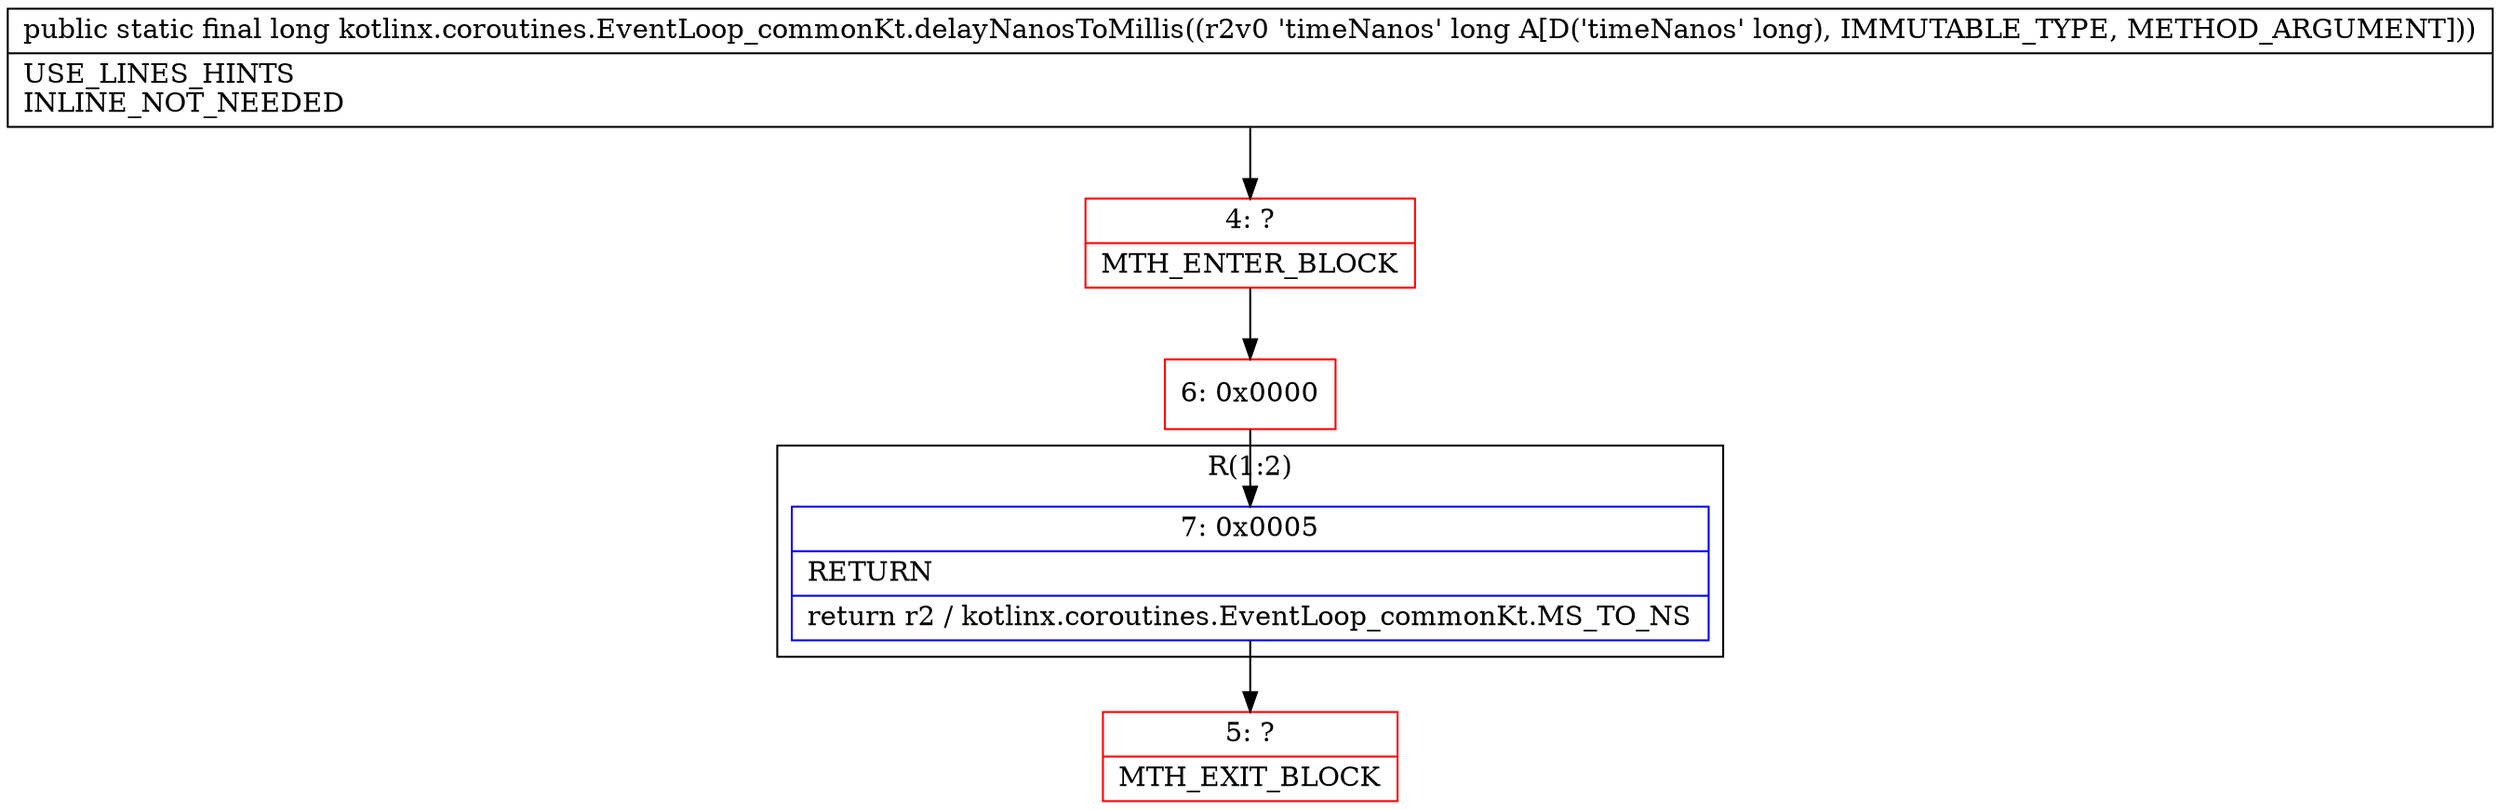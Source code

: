 digraph "CFG forkotlinx.coroutines.EventLoop_commonKt.delayNanosToMillis(J)J" {
subgraph cluster_Region_2145300160 {
label = "R(1:2)";
node [shape=record,color=blue];
Node_7 [shape=record,label="{7\:\ 0x0005|RETURN\l|return r2 \/ kotlinx.coroutines.EventLoop_commonKt.MS_TO_NS\l}"];
}
Node_4 [shape=record,color=red,label="{4\:\ ?|MTH_ENTER_BLOCK\l}"];
Node_6 [shape=record,color=red,label="{6\:\ 0x0000}"];
Node_5 [shape=record,color=red,label="{5\:\ ?|MTH_EXIT_BLOCK\l}"];
MethodNode[shape=record,label="{public static final long kotlinx.coroutines.EventLoop_commonKt.delayNanosToMillis((r2v0 'timeNanos' long A[D('timeNanos' long), IMMUTABLE_TYPE, METHOD_ARGUMENT]))  | USE_LINES_HINTS\lINLINE_NOT_NEEDED\l}"];
MethodNode -> Node_4;Node_7 -> Node_5;
Node_4 -> Node_6;
Node_6 -> Node_7;
}

